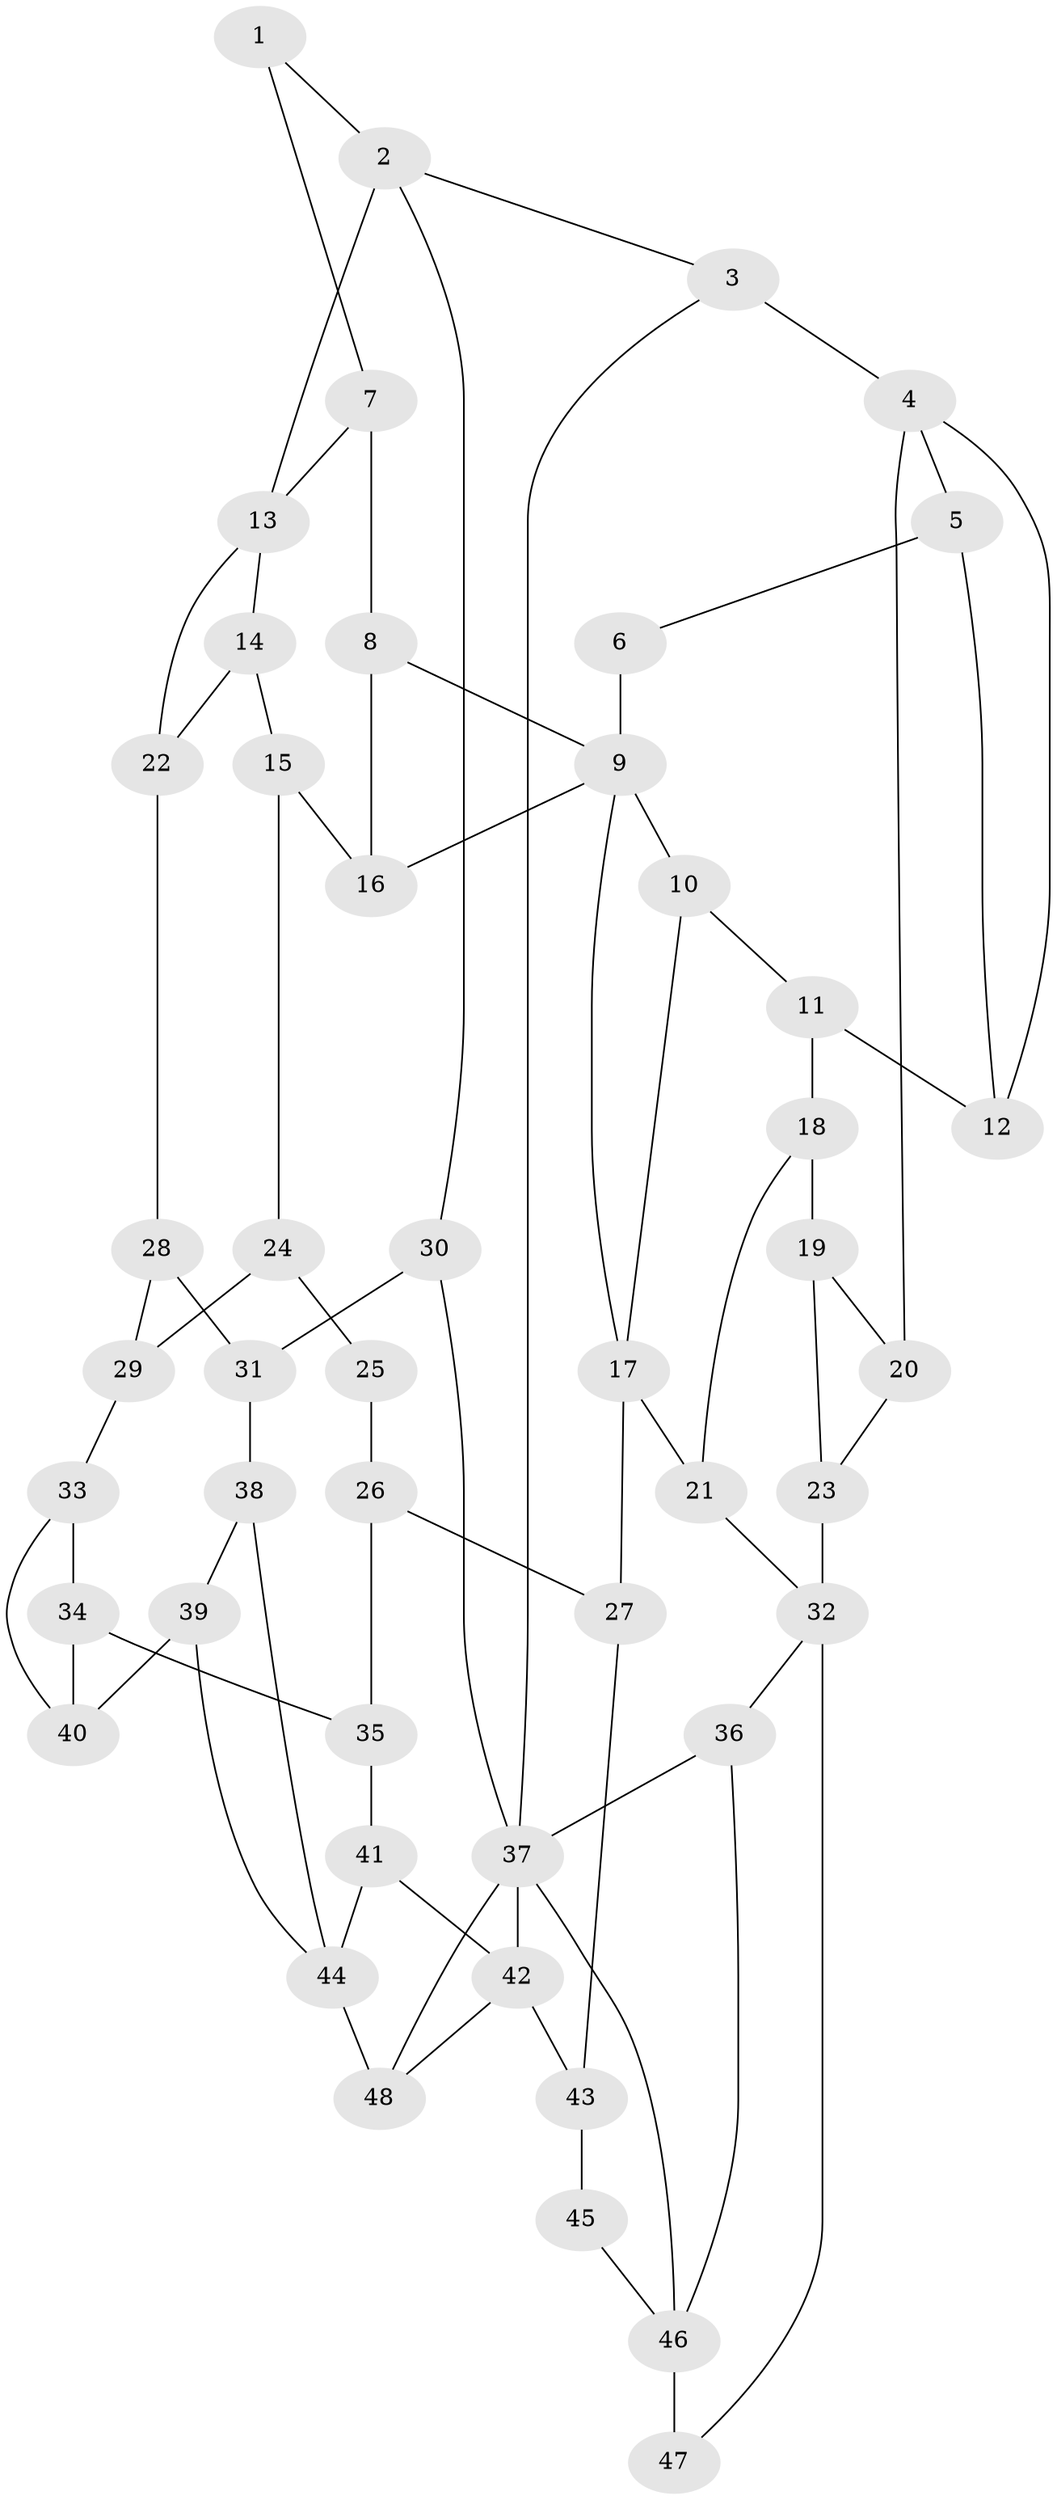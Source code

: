// original degree distribution, {3: 0.020833333333333332, 6: 0.20833333333333334, 4: 0.22916666666666666, 5: 0.5416666666666666}
// Generated by graph-tools (version 1.1) at 2025/54/03/04/25 22:54:33]
// undirected, 48 vertices, 76 edges
graph export_dot {
  node [color=gray90,style=filled];
  1;
  2;
  3;
  4;
  5;
  6;
  7;
  8;
  9;
  10;
  11;
  12;
  13;
  14;
  15;
  16;
  17;
  18;
  19;
  20;
  21;
  22;
  23;
  24;
  25;
  26;
  27;
  28;
  29;
  30;
  31;
  32;
  33;
  34;
  35;
  36;
  37;
  38;
  39;
  40;
  41;
  42;
  43;
  44;
  45;
  46;
  47;
  48;
  1 -- 2 [weight=1.0];
  1 -- 7 [weight=1.0];
  2 -- 3 [weight=1.0];
  2 -- 13 [weight=1.0];
  2 -- 30 [weight=1.0];
  3 -- 4 [weight=2.0];
  3 -- 37 [weight=1.0];
  4 -- 5 [weight=1.0];
  4 -- 12 [weight=2.0];
  4 -- 20 [weight=1.0];
  5 -- 6 [weight=1.0];
  5 -- 12 [weight=1.0];
  6 -- 9 [weight=2.0];
  7 -- 8 [weight=1.0];
  7 -- 13 [weight=1.0];
  8 -- 9 [weight=1.0];
  8 -- 16 [weight=1.0];
  9 -- 10 [weight=1.0];
  9 -- 16 [weight=1.0];
  9 -- 17 [weight=1.0];
  10 -- 11 [weight=1.0];
  10 -- 17 [weight=1.0];
  11 -- 12 [weight=2.0];
  11 -- 18 [weight=1.0];
  13 -- 14 [weight=1.0];
  13 -- 22 [weight=1.0];
  14 -- 15 [weight=1.0];
  14 -- 22 [weight=1.0];
  15 -- 16 [weight=1.0];
  15 -- 24 [weight=1.0];
  17 -- 21 [weight=2.0];
  17 -- 27 [weight=2.0];
  18 -- 19 [weight=2.0];
  18 -- 21 [weight=1.0];
  19 -- 20 [weight=1.0];
  19 -- 23 [weight=3.0];
  20 -- 23 [weight=1.0];
  21 -- 32 [weight=1.0];
  22 -- 28 [weight=1.0];
  23 -- 32 [weight=2.0];
  24 -- 25 [weight=1.0];
  24 -- 29 [weight=1.0];
  25 -- 26 [weight=2.0];
  26 -- 27 [weight=2.0];
  26 -- 35 [weight=2.0];
  27 -- 43 [weight=1.0];
  28 -- 29 [weight=1.0];
  28 -- 31 [weight=1.0];
  29 -- 33 [weight=1.0];
  30 -- 31 [weight=1.0];
  30 -- 37 [weight=2.0];
  31 -- 38 [weight=1.0];
  32 -- 36 [weight=1.0];
  32 -- 47 [weight=1.0];
  33 -- 34 [weight=1.0];
  33 -- 40 [weight=1.0];
  34 -- 35 [weight=2.0];
  34 -- 40 [weight=1.0];
  35 -- 41 [weight=2.0];
  36 -- 37 [weight=1.0];
  36 -- 46 [weight=1.0];
  37 -- 42 [weight=1.0];
  37 -- 46 [weight=1.0];
  37 -- 48 [weight=1.0];
  38 -- 39 [weight=1.0];
  38 -- 44 [weight=1.0];
  39 -- 40 [weight=1.0];
  39 -- 44 [weight=1.0];
  41 -- 42 [weight=1.0];
  41 -- 44 [weight=2.0];
  42 -- 43 [weight=1.0];
  42 -- 48 [weight=1.0];
  43 -- 45 [weight=1.0];
  44 -- 48 [weight=2.0];
  45 -- 46 [weight=2.0];
  46 -- 47 [weight=2.0];
}
